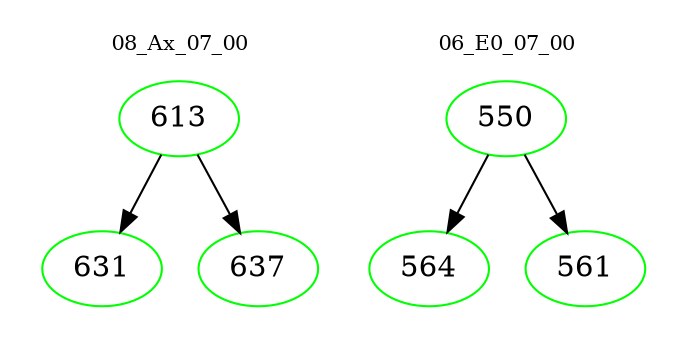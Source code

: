 digraph{
subgraph cluster_0 {
color = white
label = "08_Ax_07_00";
fontsize=10;
T0_613 [label="613", color="green"]
T0_613 -> T0_631 [color="black"]
T0_631 [label="631", color="green"]
T0_613 -> T0_637 [color="black"]
T0_637 [label="637", color="green"]
}
subgraph cluster_1 {
color = white
label = "06_E0_07_00";
fontsize=10;
T1_550 [label="550", color="green"]
T1_550 -> T1_564 [color="black"]
T1_564 [label="564", color="green"]
T1_550 -> T1_561 [color="black"]
T1_561 [label="561", color="green"]
}
}
